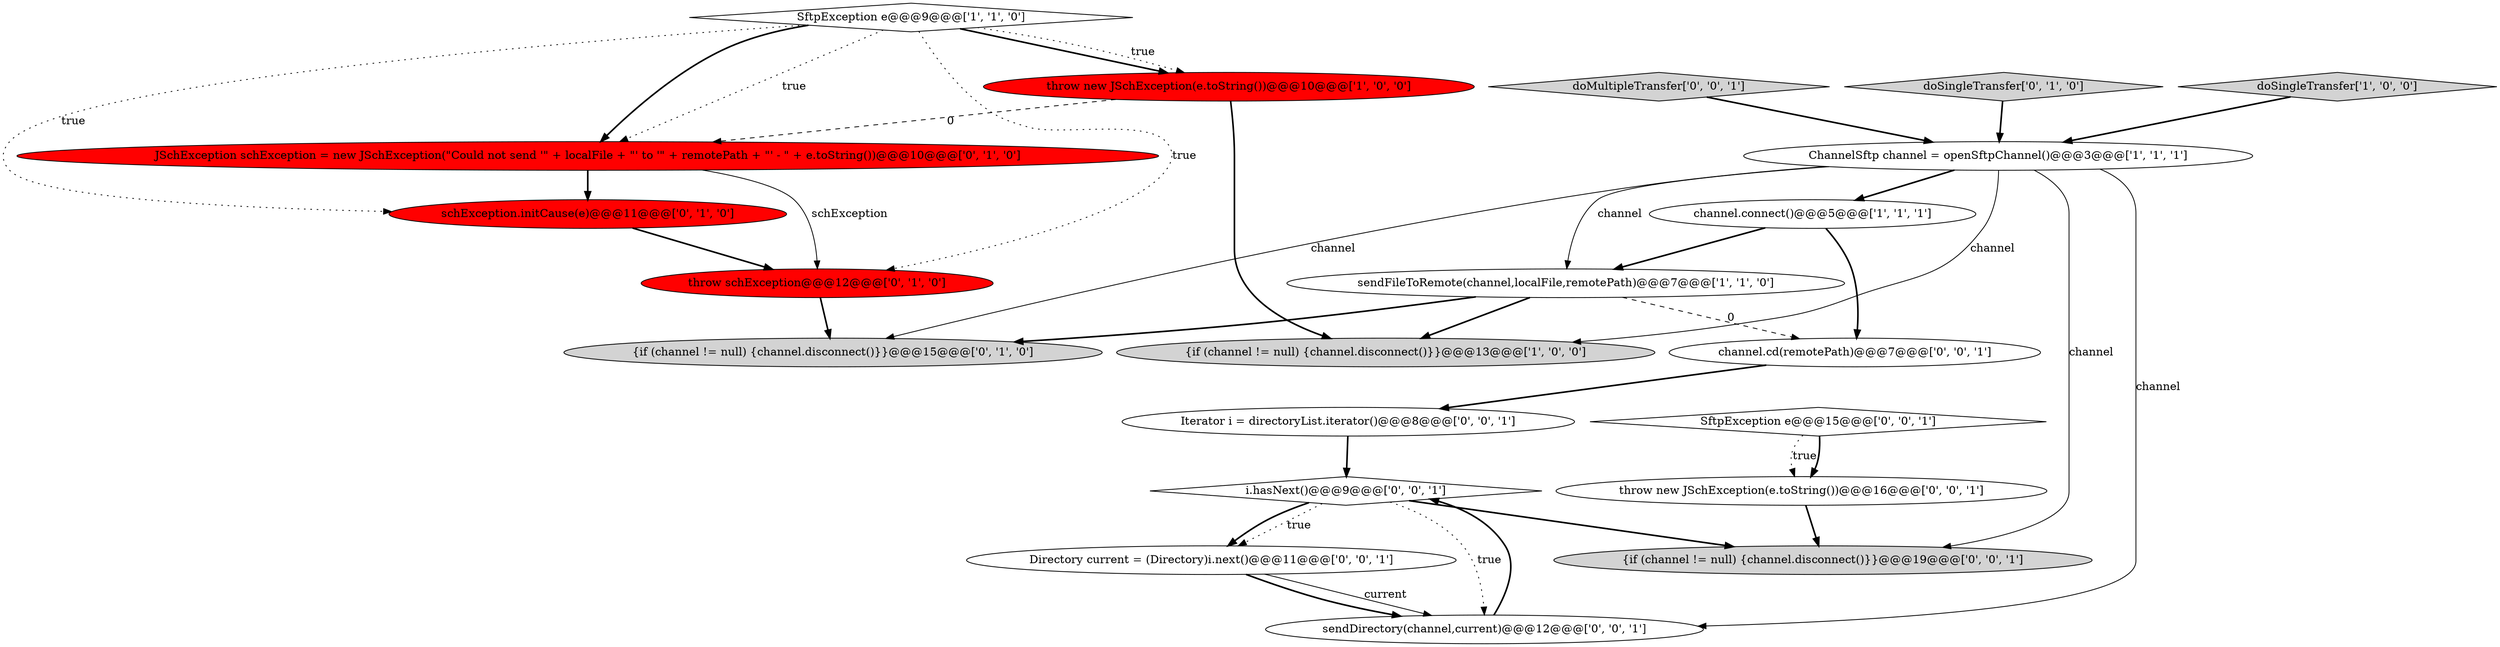 digraph {
17 [style = filled, label = "channel.cd(remotePath)@@@7@@@['0', '0', '1']", fillcolor = white, shape = ellipse image = "AAA0AAABBB3BBB"];
5 [style = filled, label = "sendFileToRemote(channel,localFile,remotePath)@@@7@@@['1', '1', '0']", fillcolor = white, shape = ellipse image = "AAA0AAABBB1BBB"];
0 [style = filled, label = "ChannelSftp channel = openSftpChannel()@@@3@@@['1', '1', '1']", fillcolor = white, shape = ellipse image = "AAA0AAABBB1BBB"];
19 [style = filled, label = "SftpException e@@@15@@@['0', '0', '1']", fillcolor = white, shape = diamond image = "AAA0AAABBB3BBB"];
2 [style = filled, label = "{if (channel != null) {channel.disconnect()}}@@@13@@@['1', '0', '0']", fillcolor = lightgray, shape = ellipse image = "AAA0AAABBB1BBB"];
12 [style = filled, label = "Iterator i = directoryList.iterator()@@@8@@@['0', '0', '1']", fillcolor = white, shape = ellipse image = "AAA0AAABBB3BBB"];
15 [style = filled, label = "{if (channel != null) {channel.disconnect()}}@@@19@@@['0', '0', '1']", fillcolor = lightgray, shape = ellipse image = "AAA0AAABBB3BBB"];
9 [style = filled, label = "schException.initCause(e)@@@11@@@['0', '1', '0']", fillcolor = red, shape = ellipse image = "AAA1AAABBB2BBB"];
11 [style = filled, label = "doSingleTransfer['0', '1', '0']", fillcolor = lightgray, shape = diamond image = "AAA0AAABBB2BBB"];
20 [style = filled, label = "sendDirectory(channel,current)@@@12@@@['0', '0', '1']", fillcolor = white, shape = ellipse image = "AAA0AAABBB3BBB"];
8 [style = filled, label = "JSchException schException = new JSchException(\"Could not send '\" + localFile + \"' to '\" + remotePath + \"' - \" + e.toString())@@@10@@@['0', '1', '0']", fillcolor = red, shape = ellipse image = "AAA1AAABBB2BBB"];
10 [style = filled, label = "{if (channel != null) {channel.disconnect()}}@@@15@@@['0', '1', '0']", fillcolor = lightgray, shape = ellipse image = "AAA0AAABBB2BBB"];
1 [style = filled, label = "SftpException e@@@9@@@['1', '1', '0']", fillcolor = white, shape = diamond image = "AAA0AAABBB1BBB"];
4 [style = filled, label = "doSingleTransfer['1', '0', '0']", fillcolor = lightgray, shape = diamond image = "AAA0AAABBB1BBB"];
6 [style = filled, label = "throw new JSchException(e.toString())@@@10@@@['1', '0', '0']", fillcolor = red, shape = ellipse image = "AAA1AAABBB1BBB"];
3 [style = filled, label = "channel.connect()@@@5@@@['1', '1', '1']", fillcolor = white, shape = ellipse image = "AAA0AAABBB1BBB"];
18 [style = filled, label = "i.hasNext()@@@9@@@['0', '0', '1']", fillcolor = white, shape = diamond image = "AAA0AAABBB3BBB"];
16 [style = filled, label = "Directory current = (Directory)i.next()@@@11@@@['0', '0', '1']", fillcolor = white, shape = ellipse image = "AAA0AAABBB3BBB"];
14 [style = filled, label = "throw new JSchException(e.toString())@@@16@@@['0', '0', '1']", fillcolor = white, shape = ellipse image = "AAA0AAABBB3BBB"];
7 [style = filled, label = "throw schException@@@12@@@['0', '1', '0']", fillcolor = red, shape = ellipse image = "AAA1AAABBB2BBB"];
13 [style = filled, label = "doMultipleTransfer['0', '0', '1']", fillcolor = lightgray, shape = diamond image = "AAA0AAABBB3BBB"];
8->7 [style = solid, label="schException"];
0->3 [style = bold, label=""];
5->10 [style = bold, label=""];
19->14 [style = dotted, label="true"];
6->8 [style = dashed, label="0"];
1->8 [style = bold, label=""];
18->16 [style = dotted, label="true"];
7->10 [style = bold, label=""];
18->15 [style = bold, label=""];
18->20 [style = dotted, label="true"];
9->7 [style = bold, label=""];
4->0 [style = bold, label=""];
6->2 [style = bold, label=""];
1->7 [style = dotted, label="true"];
20->18 [style = bold, label=""];
0->20 [style = solid, label="channel"];
5->2 [style = bold, label=""];
3->5 [style = bold, label=""];
11->0 [style = bold, label=""];
1->6 [style = bold, label=""];
17->12 [style = bold, label=""];
0->15 [style = solid, label="channel"];
19->14 [style = bold, label=""];
5->17 [style = dashed, label="0"];
0->2 [style = solid, label="channel"];
1->9 [style = dotted, label="true"];
12->18 [style = bold, label=""];
8->9 [style = bold, label=""];
1->8 [style = dotted, label="true"];
0->10 [style = solid, label="channel"];
3->17 [style = bold, label=""];
1->6 [style = dotted, label="true"];
14->15 [style = bold, label=""];
16->20 [style = solid, label="current"];
16->20 [style = bold, label=""];
13->0 [style = bold, label=""];
0->5 [style = solid, label="channel"];
18->16 [style = bold, label=""];
}
